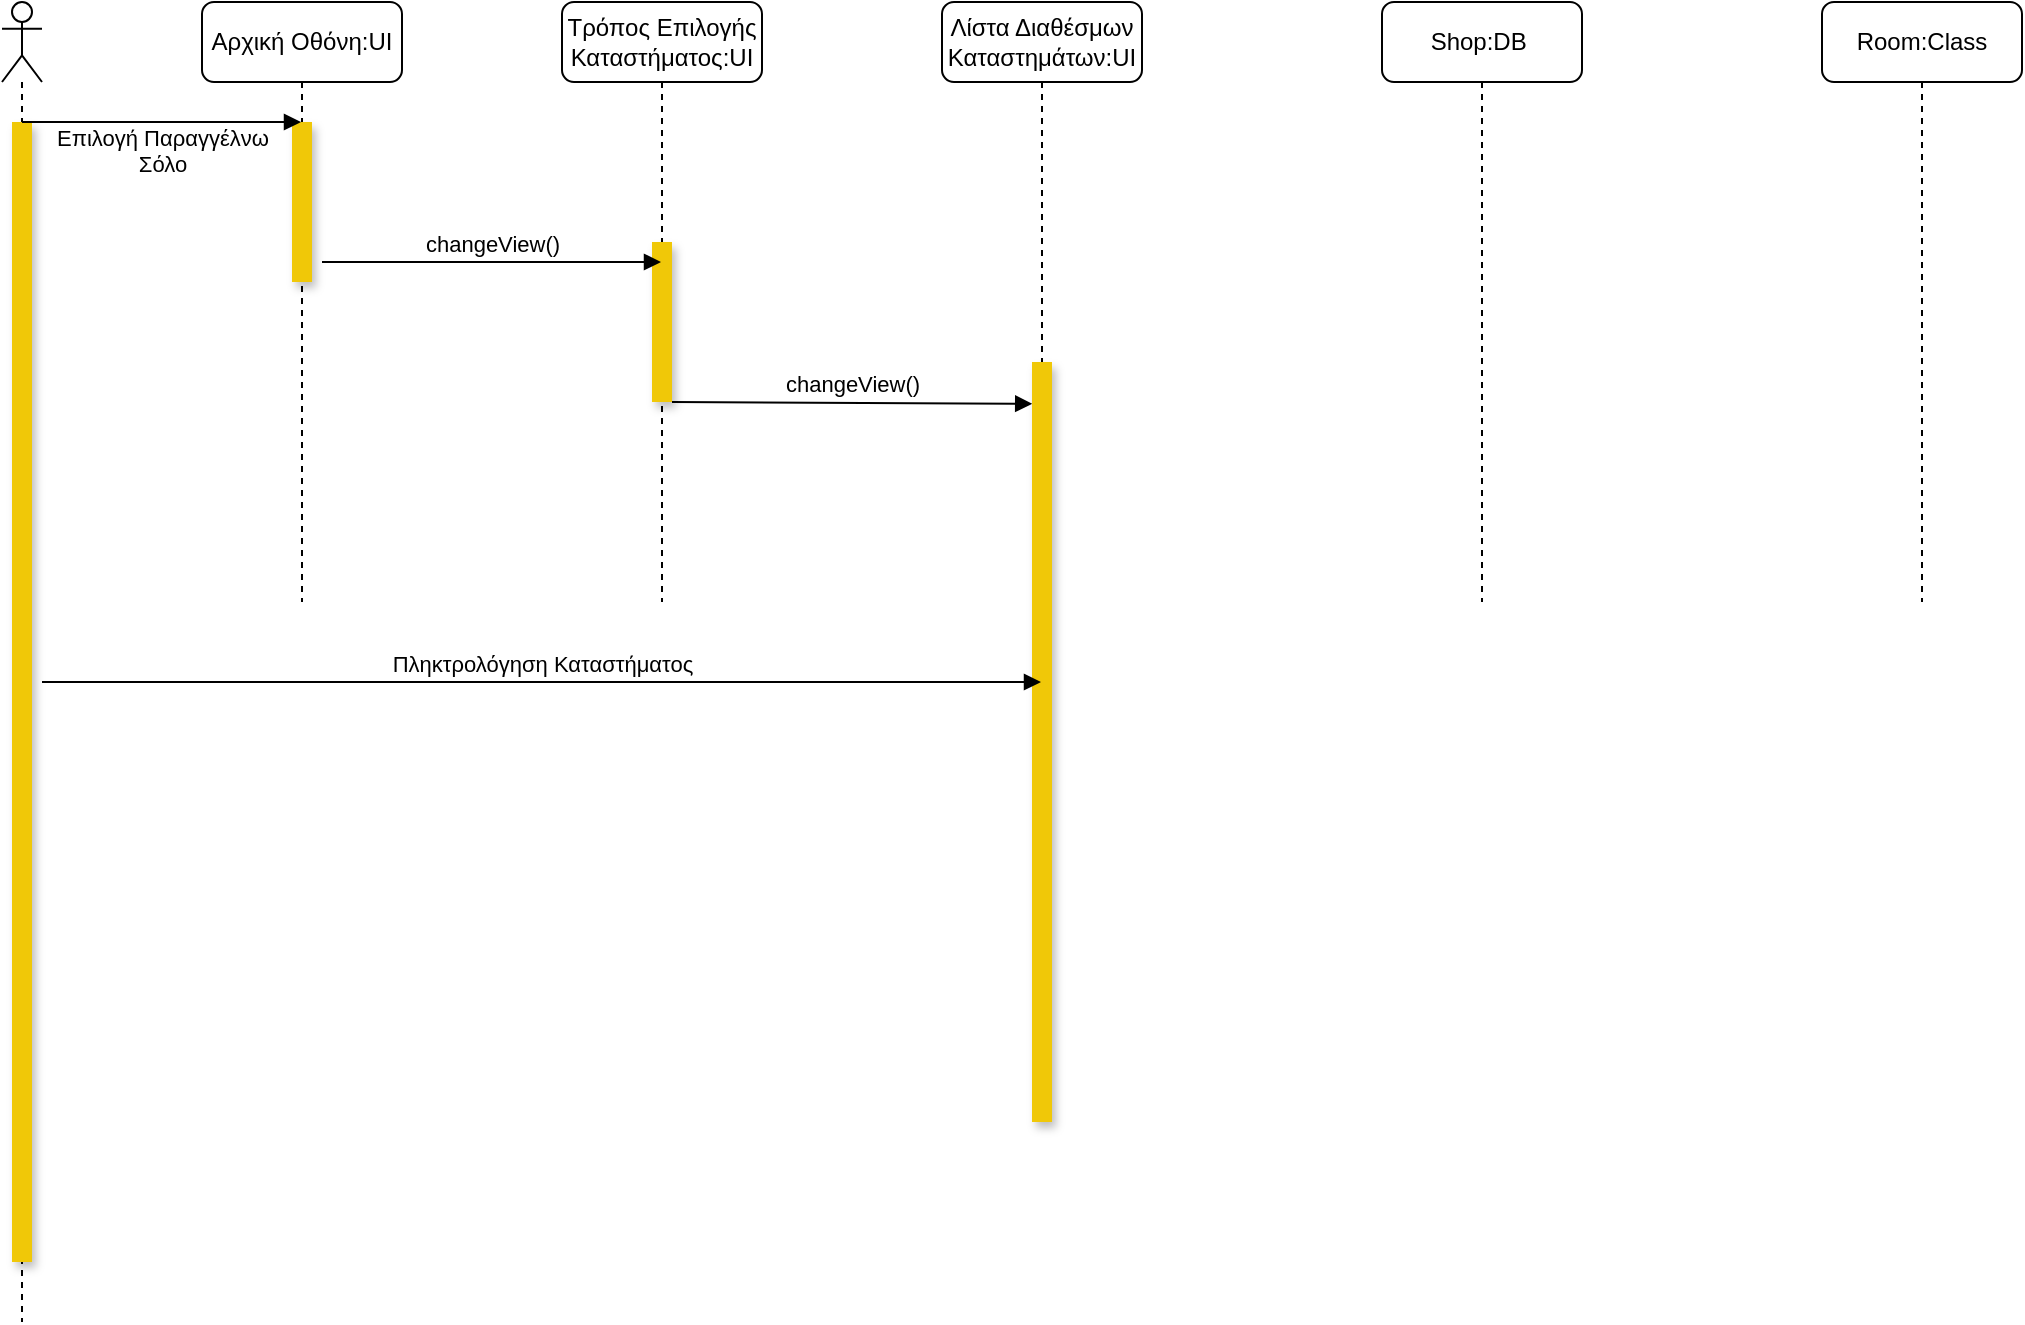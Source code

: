 <mxfile version="18.1.3" type="device"><diagram id="0T6sqOFLT5lEFxWPPn0o" name="Page-1"><mxGraphModel dx="989" dy="551" grid="1" gridSize="10" guides="1" tooltips="1" connect="1" arrows="1" fold="1" page="1" pageScale="1" pageWidth="1654" pageHeight="1169" math="0" shadow="0"><root><mxCell id="0"/><mxCell id="1" parent="0"/><mxCell id="lX3pRINOpExS2PEqY4n3-2" value="Αρχική Οθόνη:UI" style="shape=umlLifeline;perimeter=lifelinePerimeter;whiteSpace=wrap;html=1;container=1;collapsible=0;recursiveResize=0;outlineConnect=0;rounded=1;" vertex="1" parent="1"><mxGeometry x="170" y="50" width="100" height="300" as="geometry"/></mxCell><mxCell id="lX3pRINOpExS2PEqY4n3-9" value="" style="html=1;points=[];perimeter=orthogonalPerimeter;rounded=0;shadow=1;fillColor=#F0C808;strokeColor=none;" vertex="1" parent="lX3pRINOpExS2PEqY4n3-2"><mxGeometry x="45" y="60" width="10" height="80" as="geometry"/></mxCell><mxCell id="lX3pRINOpExS2PEqY4n3-3" value="Τρόπος Επιλογής Καταστήματος:UI" style="shape=umlLifeline;perimeter=lifelinePerimeter;whiteSpace=wrap;html=1;container=1;collapsible=0;recursiveResize=0;outlineConnect=0;rounded=1;" vertex="1" parent="1"><mxGeometry x="350" y="50" width="100" height="300" as="geometry"/></mxCell><mxCell id="lX3pRINOpExS2PEqY4n3-11" value="" style="html=1;points=[];perimeter=orthogonalPerimeter;rounded=0;shadow=1;fillColor=#F0C808;strokeColor=none;" vertex="1" parent="lX3pRINOpExS2PEqY4n3-3"><mxGeometry x="45" y="120" width="10" height="80" as="geometry"/></mxCell><mxCell id="lX3pRINOpExS2PEqY4n3-14" value="changeView()" style="html=1;verticalAlign=bottom;endArrow=block;rounded=0;entryX=0.01;entryY=0.055;entryDx=0;entryDy=0;entryPerimeter=0;" edge="1" parent="lX3pRINOpExS2PEqY4n3-3" target="lX3pRINOpExS2PEqY4n3-13"><mxGeometry width="80" relative="1" as="geometry"><mxPoint x="55" y="200" as="sourcePoint"/><mxPoint x="224.5" y="200" as="targetPoint"/></mxGeometry></mxCell><mxCell id="lX3pRINOpExS2PEqY4n3-4" value="Room:Class" style="shape=umlLifeline;perimeter=lifelinePerimeter;whiteSpace=wrap;html=1;container=1;collapsible=0;recursiveResize=0;outlineConnect=0;rounded=1;" vertex="1" parent="1"><mxGeometry x="980" y="50" width="100" height="300" as="geometry"/></mxCell><mxCell id="lX3pRINOpExS2PEqY4n3-5" value="Shop:DB&amp;nbsp;" style="shape=umlLifeline;perimeter=lifelinePerimeter;whiteSpace=wrap;html=1;container=1;collapsible=0;recursiveResize=0;outlineConnect=0;rounded=1;" vertex="1" parent="1"><mxGeometry x="760" y="50" width="100" height="300" as="geometry"/></mxCell><mxCell id="lX3pRINOpExS2PEqY4n3-6" value="Λίστα Διαθέσμων Καταστημάτων:UI" style="shape=umlLifeline;perimeter=lifelinePerimeter;whiteSpace=wrap;html=1;container=1;collapsible=0;recursiveResize=0;outlineConnect=0;rounded=1;" vertex="1" parent="1"><mxGeometry x="540" y="50" width="100" height="560" as="geometry"/></mxCell><mxCell id="lX3pRINOpExS2PEqY4n3-13" value="" style="html=1;points=[];perimeter=orthogonalPerimeter;rounded=0;shadow=1;fillColor=#F0C808;strokeColor=none;" vertex="1" parent="lX3pRINOpExS2PEqY4n3-6"><mxGeometry x="45" y="180" width="10" height="380" as="geometry"/></mxCell><mxCell id="lX3pRINOpExS2PEqY4n3-7" value="" style="shape=umlLifeline;participant=umlActor;perimeter=lifelinePerimeter;whiteSpace=wrap;html=1;container=1;collapsible=0;recursiveResize=0;verticalAlign=top;spacingTop=36;outlineConnect=0;rounded=1;" vertex="1" parent="1"><mxGeometry x="70" y="50" width="20" height="660" as="geometry"/></mxCell><mxCell id="lX3pRINOpExS2PEqY4n3-8" value="" style="html=1;points=[];perimeter=orthogonalPerimeter;rounded=0;fillColor=#F0C808;strokeColor=none;shadow=1;" vertex="1" parent="lX3pRINOpExS2PEqY4n3-7"><mxGeometry x="5" y="60" width="10" height="570" as="geometry"/></mxCell><mxCell id="lX3pRINOpExS2PEqY4n3-10" value="Επιλογή Παραγγέλνω&lt;br&gt;Σόλο" style="html=1;verticalAlign=bottom;endArrow=block;rounded=0;" edge="1" parent="1" target="lX3pRINOpExS2PEqY4n3-2"><mxGeometry x="0.004" y="-30" width="80" relative="1" as="geometry"><mxPoint x="80" y="110" as="sourcePoint"/><mxPoint x="160" y="110" as="targetPoint"/><mxPoint as="offset"/></mxGeometry></mxCell><mxCell id="lX3pRINOpExS2PEqY4n3-12" value="changeView()" style="html=1;verticalAlign=bottom;endArrow=block;rounded=0;" edge="1" parent="1" target="lX3pRINOpExS2PEqY4n3-3"><mxGeometry width="80" relative="1" as="geometry"><mxPoint x="230" y="180" as="sourcePoint"/><mxPoint x="300" y="180" as="targetPoint"/></mxGeometry></mxCell><mxCell id="lX3pRINOpExS2PEqY4n3-15" value="Πληκτρολόγηση Καταστήματος" style="html=1;verticalAlign=bottom;endArrow=block;rounded=0;" edge="1" parent="1" target="lX3pRINOpExS2PEqY4n3-6"><mxGeometry width="80" relative="1" as="geometry"><mxPoint x="90" y="390" as="sourcePoint"/><mxPoint x="170" y="390" as="targetPoint"/></mxGeometry></mxCell></root></mxGraphModel></diagram></mxfile>
